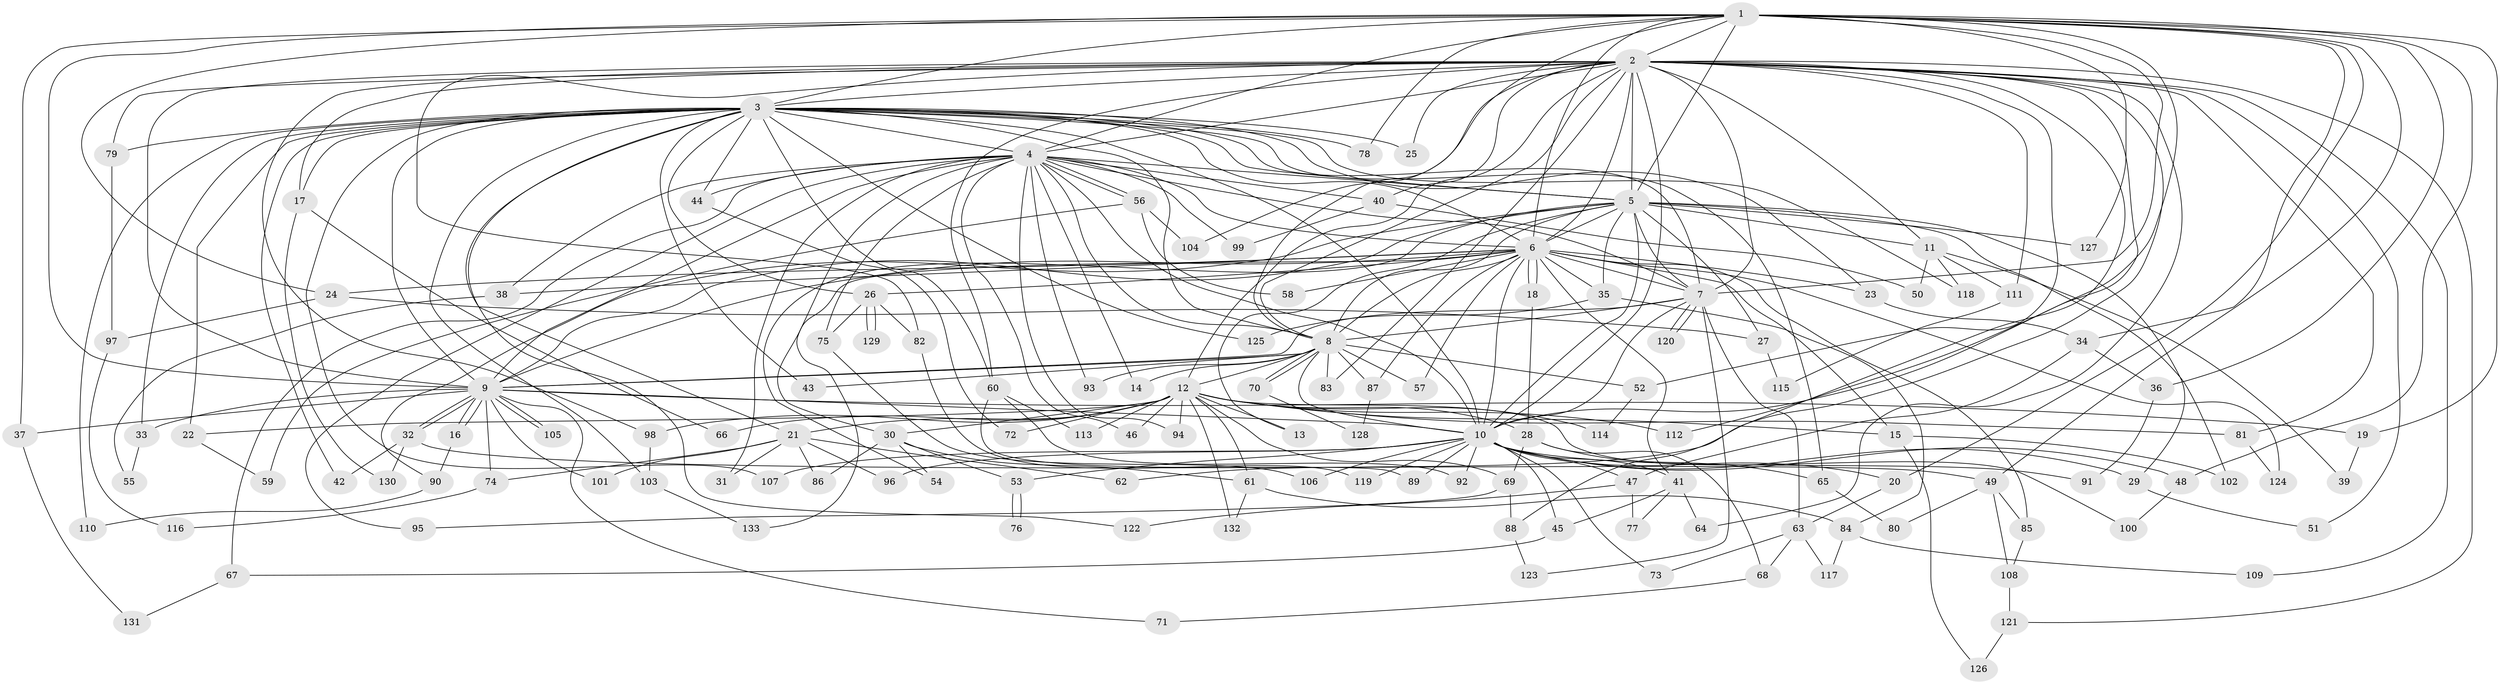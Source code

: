 // Generated by graph-tools (version 1.1) at 2025/01/03/09/25 03:01:34]
// undirected, 133 vertices, 291 edges
graph export_dot {
graph [start="1"]
  node [color=gray90,style=filled];
  1;
  2;
  3;
  4;
  5;
  6;
  7;
  8;
  9;
  10;
  11;
  12;
  13;
  14;
  15;
  16;
  17;
  18;
  19;
  20;
  21;
  22;
  23;
  24;
  25;
  26;
  27;
  28;
  29;
  30;
  31;
  32;
  33;
  34;
  35;
  36;
  37;
  38;
  39;
  40;
  41;
  42;
  43;
  44;
  45;
  46;
  47;
  48;
  49;
  50;
  51;
  52;
  53;
  54;
  55;
  56;
  57;
  58;
  59;
  60;
  61;
  62;
  63;
  64;
  65;
  66;
  67;
  68;
  69;
  70;
  71;
  72;
  73;
  74;
  75;
  76;
  77;
  78;
  79;
  80;
  81;
  82;
  83;
  84;
  85;
  86;
  87;
  88;
  89;
  90;
  91;
  92;
  93;
  94;
  95;
  96;
  97;
  98;
  99;
  100;
  101;
  102;
  103;
  104;
  105;
  106;
  107;
  108;
  109;
  110;
  111;
  112;
  113;
  114;
  115;
  116;
  117;
  118;
  119;
  120;
  121;
  122;
  123;
  124;
  125;
  126;
  127;
  128;
  129;
  130;
  131;
  132;
  133;
  1 -- 2;
  1 -- 3;
  1 -- 4;
  1 -- 5;
  1 -- 6;
  1 -- 7;
  1 -- 8;
  1 -- 9;
  1 -- 10;
  1 -- 19;
  1 -- 20;
  1 -- 24;
  1 -- 34;
  1 -- 36;
  1 -- 37;
  1 -- 48;
  1 -- 49;
  1 -- 78;
  1 -- 127;
  2 -- 3;
  2 -- 4;
  2 -- 5;
  2 -- 6;
  2 -- 7;
  2 -- 8;
  2 -- 9;
  2 -- 10;
  2 -- 11;
  2 -- 12;
  2 -- 17;
  2 -- 25;
  2 -- 40;
  2 -- 51;
  2 -- 52;
  2 -- 60;
  2 -- 62;
  2 -- 64;
  2 -- 79;
  2 -- 81;
  2 -- 82;
  2 -- 83;
  2 -- 88;
  2 -- 98;
  2 -- 104;
  2 -- 109;
  2 -- 111;
  2 -- 112;
  2 -- 121;
  3 -- 4;
  3 -- 5;
  3 -- 6;
  3 -- 7;
  3 -- 8;
  3 -- 9;
  3 -- 10;
  3 -- 17;
  3 -- 21;
  3 -- 22;
  3 -- 23;
  3 -- 25;
  3 -- 26;
  3 -- 33;
  3 -- 42;
  3 -- 43;
  3 -- 44;
  3 -- 60;
  3 -- 65;
  3 -- 78;
  3 -- 79;
  3 -- 103;
  3 -- 107;
  3 -- 110;
  3 -- 118;
  3 -- 122;
  3 -- 125;
  4 -- 5;
  4 -- 6;
  4 -- 7;
  4 -- 8;
  4 -- 9;
  4 -- 10;
  4 -- 14;
  4 -- 30;
  4 -- 31;
  4 -- 38;
  4 -- 40;
  4 -- 44;
  4 -- 46;
  4 -- 56;
  4 -- 56;
  4 -- 67;
  4 -- 75;
  4 -- 93;
  4 -- 94;
  4 -- 95;
  4 -- 99;
  5 -- 6;
  5 -- 7;
  5 -- 8;
  5 -- 9;
  5 -- 10;
  5 -- 11;
  5 -- 13;
  5 -- 27;
  5 -- 29;
  5 -- 35;
  5 -- 54;
  5 -- 90;
  5 -- 102;
  5 -- 127;
  6 -- 7;
  6 -- 8;
  6 -- 9;
  6 -- 10;
  6 -- 15;
  6 -- 18;
  6 -- 18;
  6 -- 23;
  6 -- 24;
  6 -- 26;
  6 -- 35;
  6 -- 38;
  6 -- 41;
  6 -- 57;
  6 -- 58;
  6 -- 85;
  6 -- 87;
  6 -- 124;
  6 -- 133;
  7 -- 8;
  7 -- 9;
  7 -- 10;
  7 -- 63;
  7 -- 120;
  7 -- 120;
  7 -- 123;
  8 -- 9;
  8 -- 10;
  8 -- 12;
  8 -- 14;
  8 -- 43;
  8 -- 52;
  8 -- 57;
  8 -- 70;
  8 -- 70;
  8 -- 83;
  8 -- 87;
  8 -- 93;
  9 -- 10;
  9 -- 16;
  9 -- 16;
  9 -- 19;
  9 -- 32;
  9 -- 32;
  9 -- 33;
  9 -- 37;
  9 -- 71;
  9 -- 74;
  9 -- 101;
  9 -- 105;
  9 -- 105;
  10 -- 20;
  10 -- 29;
  10 -- 41;
  10 -- 45;
  10 -- 47;
  10 -- 48;
  10 -- 53;
  10 -- 73;
  10 -- 89;
  10 -- 91;
  10 -- 92;
  10 -- 96;
  10 -- 106;
  10 -- 107;
  10 -- 119;
  11 -- 39;
  11 -- 50;
  11 -- 111;
  11 -- 118;
  12 -- 13;
  12 -- 15;
  12 -- 21;
  12 -- 22;
  12 -- 28;
  12 -- 30;
  12 -- 46;
  12 -- 61;
  12 -- 66;
  12 -- 69;
  12 -- 72;
  12 -- 81;
  12 -- 94;
  12 -- 98;
  12 -- 100;
  12 -- 112;
  12 -- 113;
  12 -- 114;
  12 -- 132;
  15 -- 102;
  15 -- 126;
  16 -- 90;
  17 -- 66;
  17 -- 130;
  18 -- 28;
  19 -- 39;
  20 -- 63;
  21 -- 31;
  21 -- 62;
  21 -- 74;
  21 -- 86;
  21 -- 96;
  21 -- 101;
  22 -- 59;
  23 -- 34;
  24 -- 27;
  24 -- 97;
  26 -- 75;
  26 -- 82;
  26 -- 129;
  26 -- 129;
  27 -- 115;
  28 -- 65;
  28 -- 68;
  28 -- 69;
  29 -- 51;
  30 -- 53;
  30 -- 54;
  30 -- 61;
  30 -- 86;
  32 -- 42;
  32 -- 49;
  32 -- 130;
  33 -- 55;
  34 -- 36;
  34 -- 47;
  35 -- 84;
  35 -- 125;
  36 -- 91;
  37 -- 131;
  38 -- 55;
  40 -- 50;
  40 -- 99;
  41 -- 45;
  41 -- 64;
  41 -- 77;
  44 -- 72;
  45 -- 67;
  47 -- 77;
  47 -- 122;
  48 -- 100;
  49 -- 80;
  49 -- 85;
  49 -- 108;
  52 -- 114;
  53 -- 76;
  53 -- 76;
  56 -- 58;
  56 -- 59;
  56 -- 104;
  60 -- 89;
  60 -- 92;
  60 -- 113;
  61 -- 84;
  61 -- 132;
  63 -- 68;
  63 -- 73;
  63 -- 117;
  65 -- 80;
  67 -- 131;
  68 -- 71;
  69 -- 88;
  69 -- 95;
  70 -- 128;
  74 -- 116;
  75 -- 106;
  79 -- 97;
  81 -- 124;
  82 -- 119;
  84 -- 109;
  84 -- 117;
  85 -- 108;
  87 -- 128;
  88 -- 123;
  90 -- 110;
  97 -- 116;
  98 -- 103;
  103 -- 133;
  108 -- 121;
  111 -- 115;
  121 -- 126;
}
